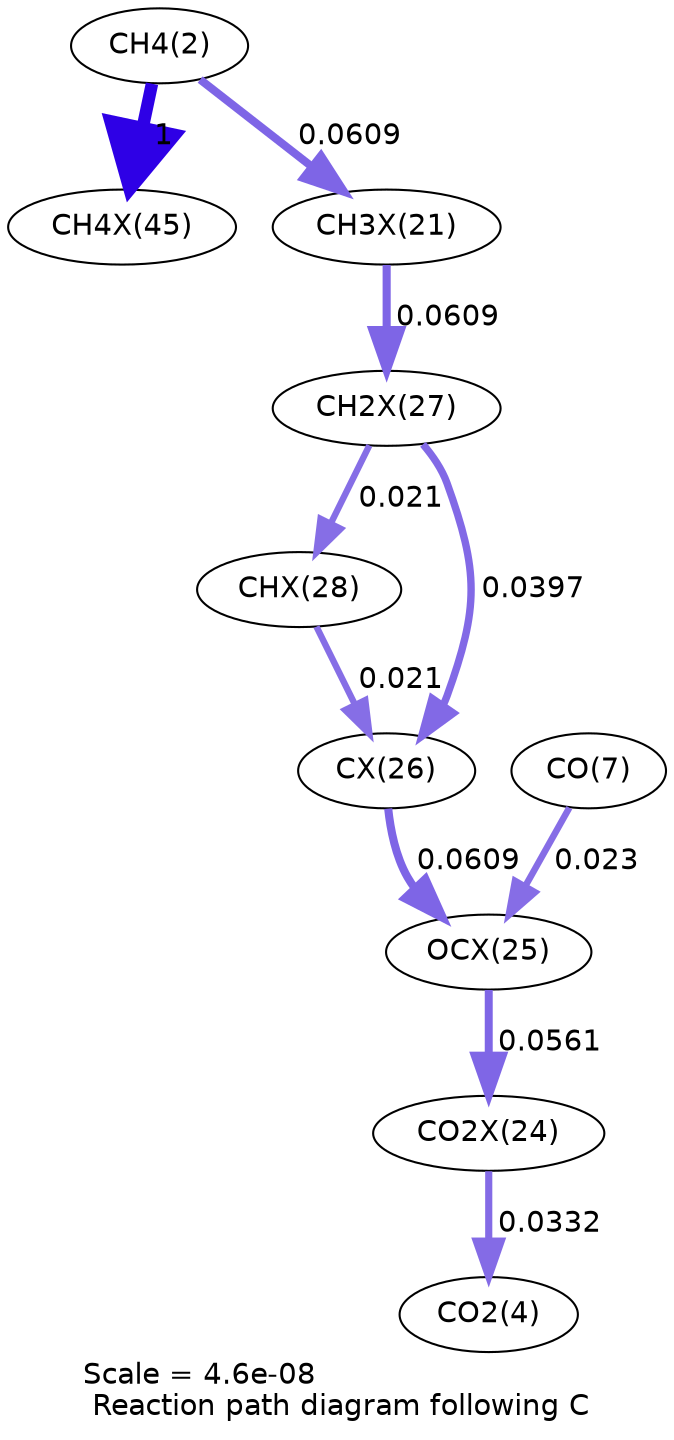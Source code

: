 digraph reaction_paths {
center=1;
s4 -> s32[fontname="Helvetica", penwidth=6, arrowsize=3, color="0.7, 1.5, 0.9"
, label=" 1"];
s4 -> s24[fontname="Helvetica", penwidth=3.89, arrowsize=1.94, color="0.7, 0.561, 0.9"
, label=" 0.0609"];
s24 -> s30[fontname="Helvetica", penwidth=3.89, arrowsize=1.94, color="0.7, 0.561, 0.9"
, label=" 0.0609"];
s30 -> s31[fontname="Helvetica", penwidth=3.08, arrowsize=1.54, color="0.7, 0.521, 0.9"
, label=" 0.021"];
s30 -> s29[fontname="Helvetica", penwidth=3.56, arrowsize=1.78, color="0.7, 0.54, 0.9"
, label=" 0.0397"];
s31 -> s29[fontname="Helvetica", penwidth=3.08, arrowsize=1.54, color="0.7, 0.521, 0.9"
, label=" 0.021"];
s29 -> s28[fontname="Helvetica", penwidth=3.89, arrowsize=1.94, color="0.7, 0.561, 0.9"
, label=" 0.0609"];
s9 -> s28[fontname="Helvetica", penwidth=3.15, arrowsize=1.58, color="0.7, 0.523, 0.9"
, label=" 0.023"];
s28 -> s27[fontname="Helvetica", penwidth=3.83, arrowsize=1.91, color="0.7, 0.556, 0.9"
, label=" 0.0561"];
s27 -> s6[fontname="Helvetica", penwidth=3.43, arrowsize=1.71, color="0.7, 0.533, 0.9"
, label=" 0.0332"];
s4 [ fontname="Helvetica", label="CH4(2)"];
s6 [ fontname="Helvetica", label="CO2(4)"];
s9 [ fontname="Helvetica", label="CO(7)"];
s24 [ fontname="Helvetica", label="CH3X(21)"];
s27 [ fontname="Helvetica", label="CO2X(24)"];
s28 [ fontname="Helvetica", label="OCX(25)"];
s29 [ fontname="Helvetica", label="CX(26)"];
s30 [ fontname="Helvetica", label="CH2X(27)"];
s31 [ fontname="Helvetica", label="CHX(28)"];
s32 [ fontname="Helvetica", label="CH4X(45)"];
 label = "Scale = 4.6e-08\l Reaction path diagram following C";
 fontname = "Helvetica";
}
